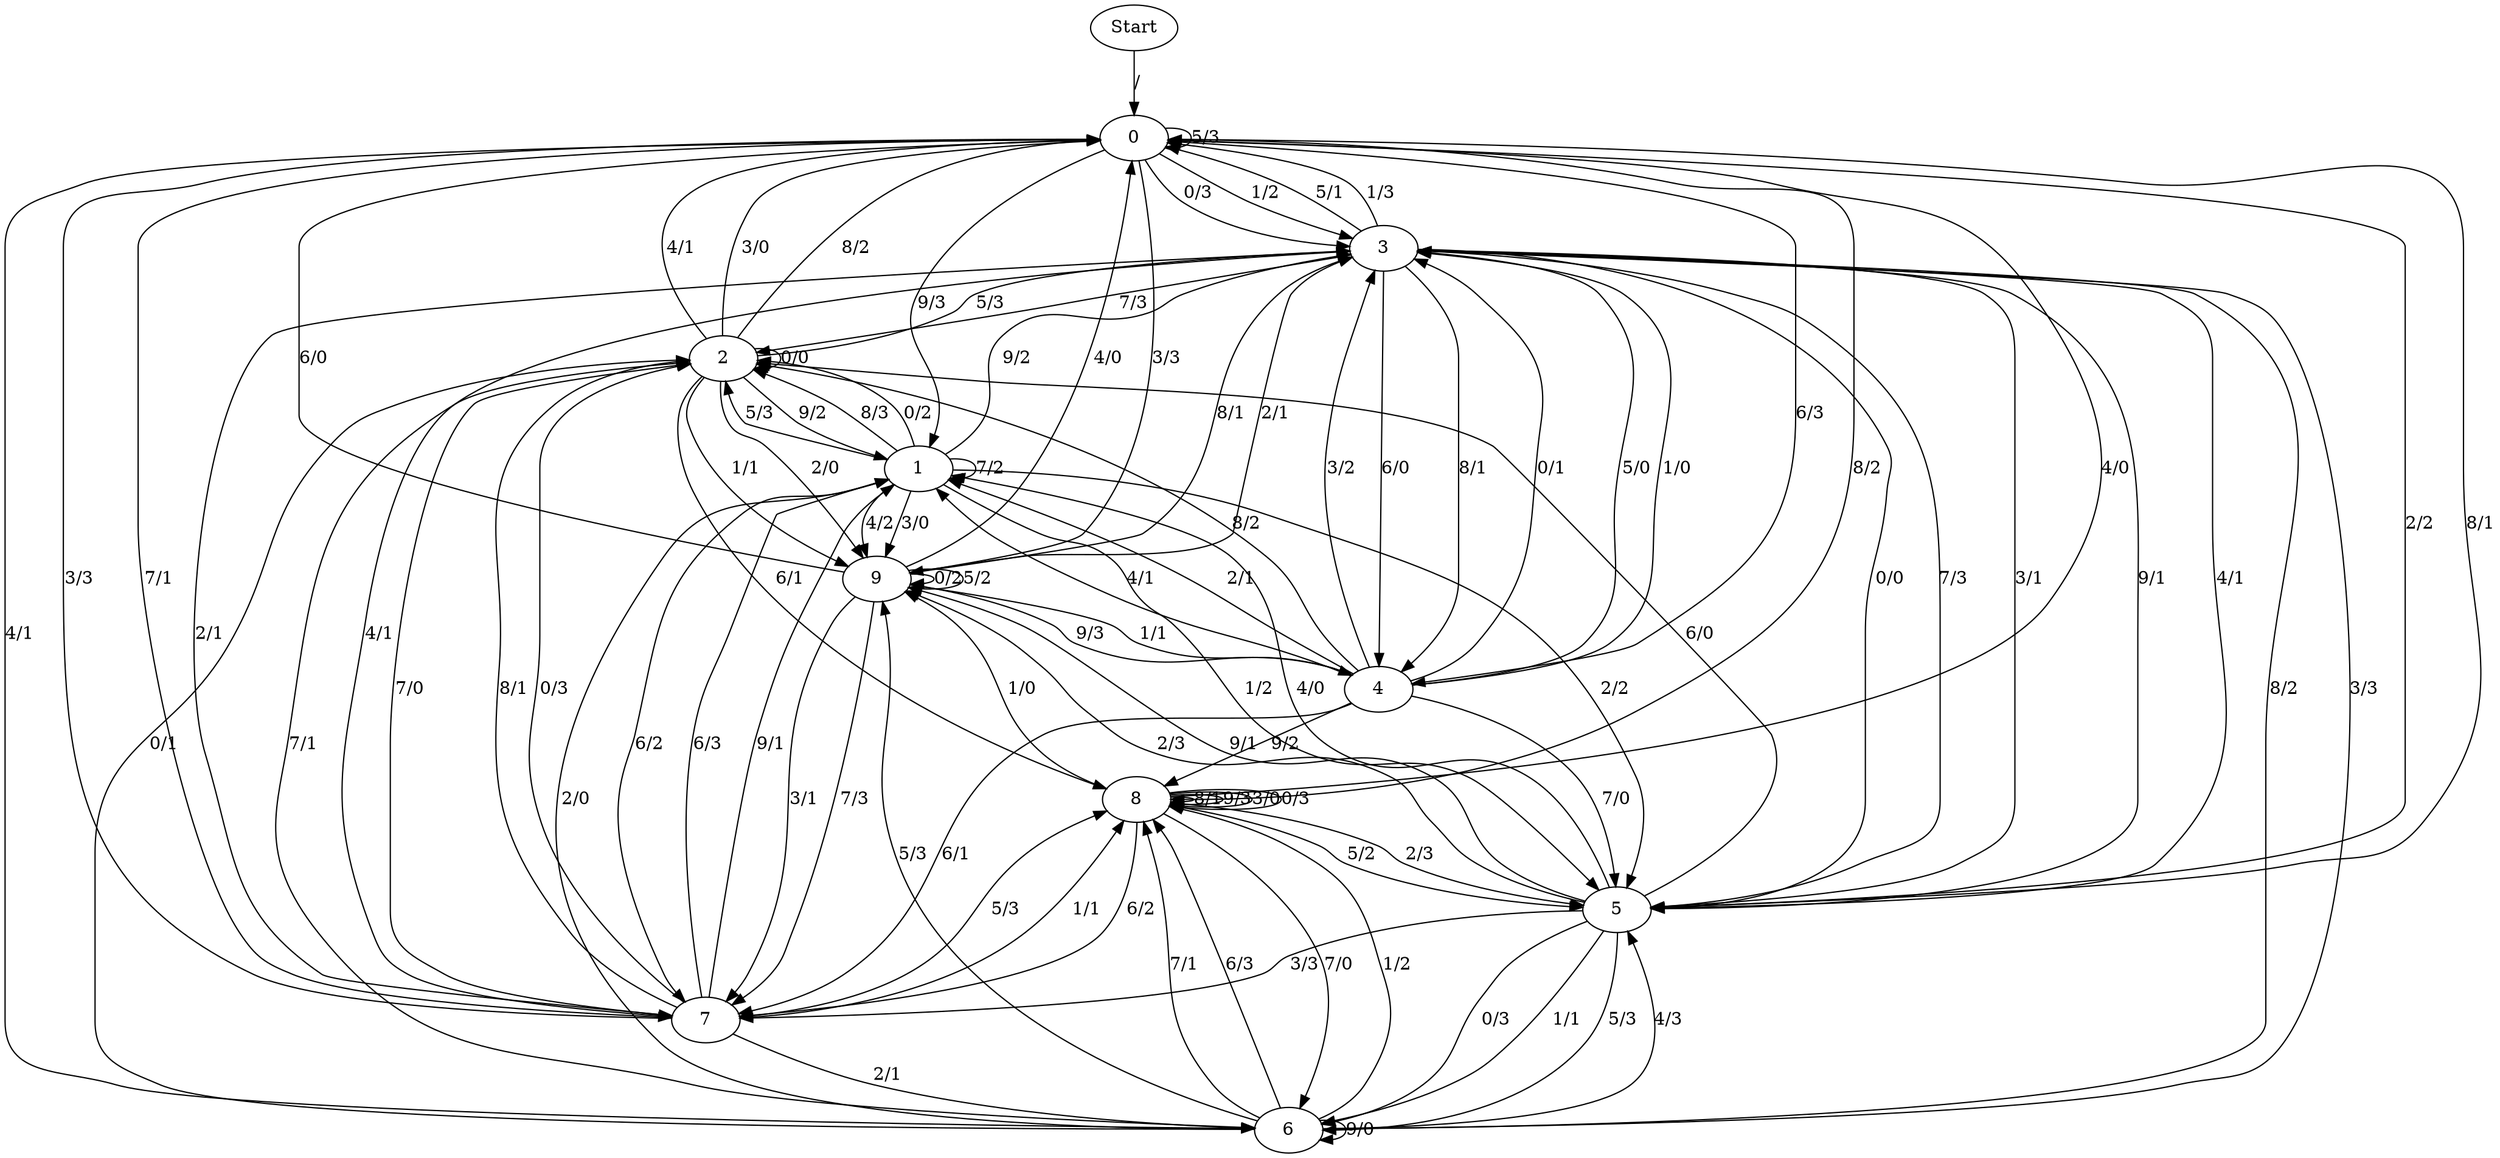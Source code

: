 digraph {
	Start -> 0 [label="/"]
	0 -> 3 [label="0/3"]
	0 -> 6 [label="4/1"]
	0 -> 7 [label="7/1"]
	0 -> 5 [label="2/2"]
	0 -> 3 [label="1/2"]
	0 -> 9 [label="3/3"]
	0 -> 4 [label="6/3"]
	0 -> 8 [label="8/2"]
	0 -> 1 [label="9/3"]
	0 -> 0 [label="5/3"]
	6 -> 6 [label="9/0"]
	6 -> 9 [label="5/3"]
	6 -> 8 [label="1/2"]
	6 -> 1 [label="2/0"]
	6 -> 8 [label="7/1"]
	6 -> 5 [label="4/3"]
	6 -> 8 [label="6/3"]
	6 -> 3 [label="8/2"]
	6 -> 2 [label="0/1"]
	6 -> 3 [label="3/3"]
	9 -> 3 [label="2/1"]
	9 -> 7 [label="3/1"]
	9 -> 9 [label="0/2"]
	9 -> 0 [label="6/0"]
	9 -> 4 [label="1/1"]
	9 -> 9 [label="5/2"]
	9 -> 4 [label="9/3"]
	9 -> 0 [label="4/0"]
	9 -> 7 [label="7/3"]
	9 -> 3 [label="8/1"]
	4 -> 1 [label="4/1"]
	4 -> 3 [label="5/0"]
	4 -> 3 [label="1/0"]
	4 -> 7 [label="6/1"]
	4 -> 1 [label="2/1"]
	4 -> 8 [label="9/2"]
	4 -> 3 [label="0/1"]
	4 -> 3 [label="3/2"]
	4 -> 5 [label="7/0"]
	4 -> 2 [label="8/2"]
	3 -> 5 [label="4/1"]
	3 -> 2 [label="7/3"]
	3 -> 5 [label="0/0"]
	3 -> 0 [label="5/1"]
	3 -> 4 [label="6/0"]
	3 -> 7 [label="2/1"]
	3 -> 5 [label="3/1"]
	3 -> 4 [label="8/1"]
	3 -> 5 [label="9/1"]
	3 -> 0 [label="1/3"]
	5 -> 1 [label="4/0"]
	5 -> 0 [label="8/1"]
	5 -> 3 [label="7/3"]
	5 -> 6 [label="0/3"]
	5 -> 6 [label="1/1"]
	5 -> 9 [label="9/1"]
	5 -> 2 [label="6/0"]
	5 -> 7 [label="3/3"]
	5 -> 6 [label="5/3"]
	5 -> 9 [label="2/3"]
	1 -> 2 [label="8/3"]
	1 -> 2 [label="0/2"]
	1 -> 5 [label="1/2"]
	1 -> 2 [label="5/3"]
	1 -> 9 [label="4/2"]
	1 -> 3 [label="9/2"]
	1 -> 5 [label="2/2"]
	1 -> 1 [label="7/2"]
	1 -> 9 [label="3/0"]
	1 -> 7 [label="6/2"]
	7 -> 3 [label="4/1"]
	7 -> 1 [label="6/3"]
	7 -> 6 [label="2/1"]
	7 -> 8 [label="5/3"]
	7 -> 2 [label="0/3"]
	7 -> 2 [label="7/0"]
	7 -> 0 [label="3/3"]
	7 -> 2 [label="8/1"]
	7 -> 1 [label="9/1"]
	7 -> 8 [label="1/1"]
	2 -> 3 [label="5/3"]
	2 -> 0 [label="4/1"]
	2 -> 2 [label="0/0"]
	2 -> 9 [label="1/1"]
	2 -> 1 [label="9/2"]
	2 -> 8 [label="6/1"]
	2 -> 6 [label="7/1"]
	2 -> 0 [label="3/0"]
	2 -> 9 [label="2/0"]
	2 -> 0 [label="8/2"]
	8 -> 8 [label="8/1"]
	8 -> 8 [label="9/3"]
	8 -> 8 [label="3/0"]
	8 -> 7 [label="6/2"]
	8 -> 6 [label="7/0"]
	8 -> 0 [label="4/0"]
	8 -> 9 [label="1/0"]
	8 -> 8 [label="0/3"]
	8 -> 5 [label="5/2"]
	8 -> 5 [label="2/3"]
}